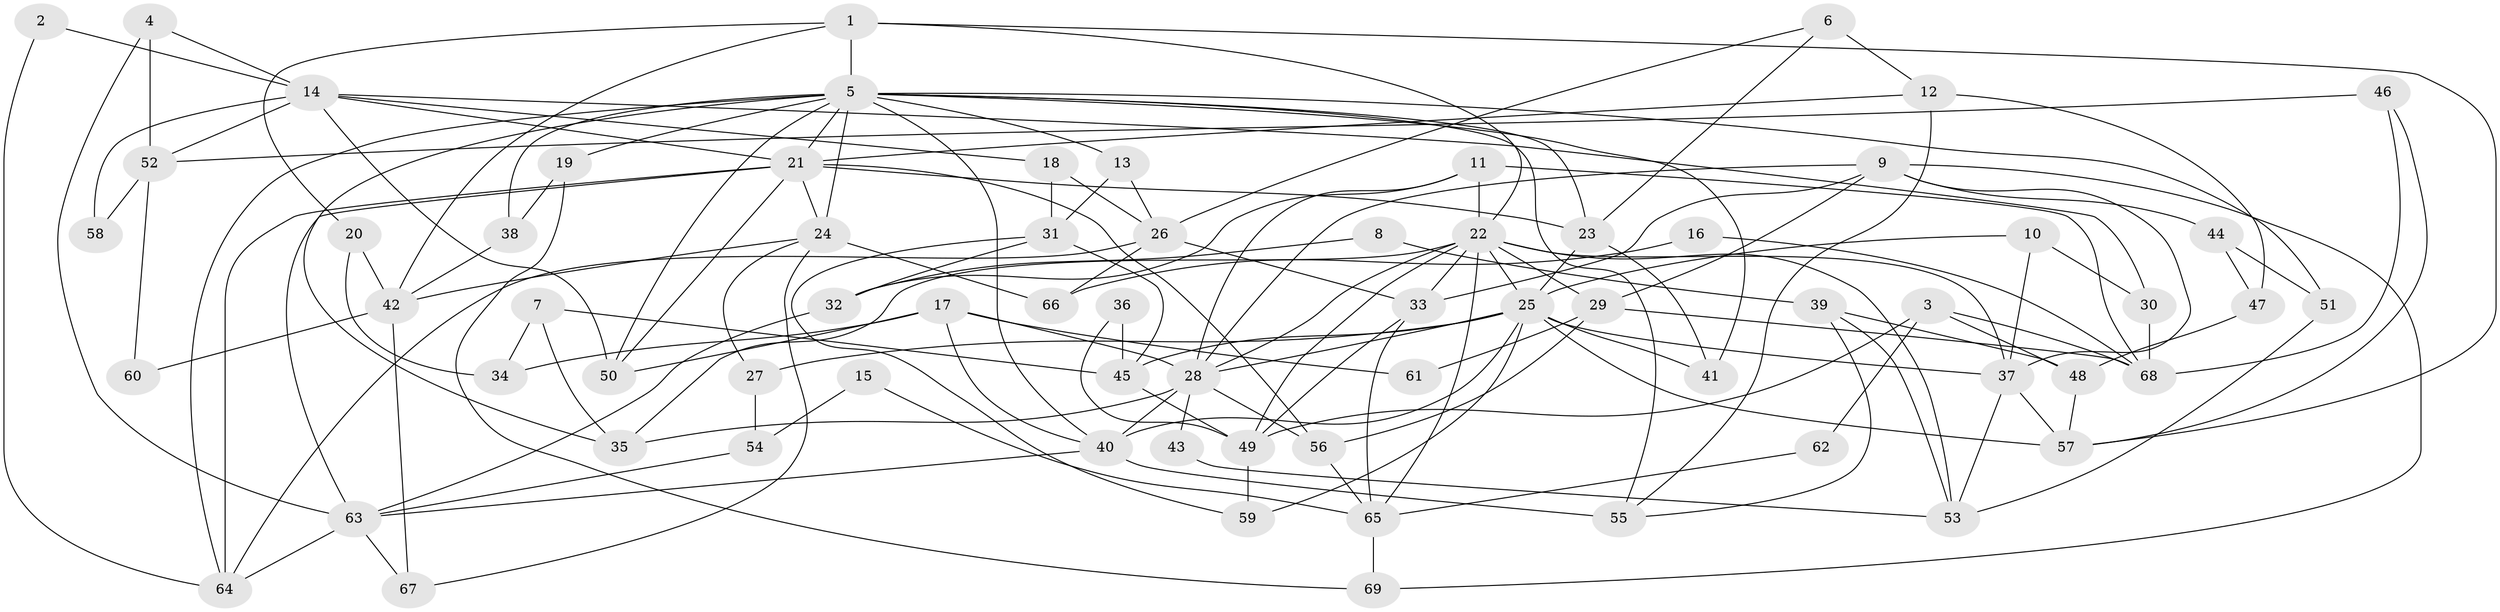 // original degree distribution, {3: 0.32653061224489793, 2: 0.12244897959183673, 4: 0.21428571428571427, 8: 0.02040816326530612, 6: 0.1326530612244898, 5: 0.16326530612244897, 7: 0.02040816326530612}
// Generated by graph-tools (version 1.1) at 2025/50/03/04/25 22:50:49]
// undirected, 69 vertices, 152 edges
graph export_dot {
  node [color=gray90,style=filled];
  1;
  2;
  3;
  4;
  5;
  6;
  7;
  8;
  9;
  10;
  11;
  12;
  13;
  14;
  15;
  16;
  17;
  18;
  19;
  20;
  21;
  22;
  23;
  24;
  25;
  26;
  27;
  28;
  29;
  30;
  31;
  32;
  33;
  34;
  35;
  36;
  37;
  38;
  39;
  40;
  41;
  42;
  43;
  44;
  45;
  46;
  47;
  48;
  49;
  50;
  51;
  52;
  53;
  54;
  55;
  56;
  57;
  58;
  59;
  60;
  61;
  62;
  63;
  64;
  65;
  66;
  67;
  68;
  69;
  1 -- 5 [weight=3.0];
  1 -- 20 [weight=1.0];
  1 -- 22 [weight=1.0];
  1 -- 42 [weight=1.0];
  1 -- 57 [weight=1.0];
  2 -- 14 [weight=1.0];
  2 -- 64 [weight=1.0];
  3 -- 48 [weight=1.0];
  3 -- 49 [weight=1.0];
  3 -- 62 [weight=1.0];
  3 -- 68 [weight=1.0];
  4 -- 14 [weight=1.0];
  4 -- 52 [weight=1.0];
  4 -- 63 [weight=1.0];
  5 -- 13 [weight=1.0];
  5 -- 19 [weight=1.0];
  5 -- 21 [weight=1.0];
  5 -- 23 [weight=1.0];
  5 -- 24 [weight=4.0];
  5 -- 35 [weight=1.0];
  5 -- 38 [weight=1.0];
  5 -- 40 [weight=1.0];
  5 -- 41 [weight=1.0];
  5 -- 50 [weight=1.0];
  5 -- 51 [weight=1.0];
  5 -- 55 [weight=3.0];
  5 -- 64 [weight=1.0];
  6 -- 12 [weight=1.0];
  6 -- 23 [weight=1.0];
  6 -- 26 [weight=1.0];
  7 -- 34 [weight=1.0];
  7 -- 35 [weight=1.0];
  7 -- 45 [weight=1.0];
  8 -- 32 [weight=1.0];
  8 -- 39 [weight=1.0];
  9 -- 28 [weight=1.0];
  9 -- 29 [weight=1.0];
  9 -- 33 [weight=1.0];
  9 -- 37 [weight=1.0];
  9 -- 44 [weight=1.0];
  9 -- 69 [weight=1.0];
  10 -- 25 [weight=1.0];
  10 -- 30 [weight=1.0];
  10 -- 37 [weight=1.0];
  11 -- 22 [weight=2.0];
  11 -- 28 [weight=1.0];
  11 -- 32 [weight=1.0];
  11 -- 68 [weight=1.0];
  12 -- 21 [weight=1.0];
  12 -- 47 [weight=1.0];
  12 -- 55 [weight=1.0];
  13 -- 26 [weight=1.0];
  13 -- 31 [weight=1.0];
  14 -- 18 [weight=1.0];
  14 -- 21 [weight=1.0];
  14 -- 30 [weight=1.0];
  14 -- 50 [weight=1.0];
  14 -- 52 [weight=1.0];
  14 -- 58 [weight=1.0];
  15 -- 54 [weight=1.0];
  15 -- 65 [weight=1.0];
  16 -- 66 [weight=1.0];
  16 -- 68 [weight=1.0];
  17 -- 28 [weight=1.0];
  17 -- 34 [weight=1.0];
  17 -- 40 [weight=1.0];
  17 -- 50 [weight=1.0];
  17 -- 61 [weight=1.0];
  18 -- 26 [weight=1.0];
  18 -- 31 [weight=1.0];
  19 -- 38 [weight=1.0];
  19 -- 69 [weight=1.0];
  20 -- 34 [weight=1.0];
  20 -- 42 [weight=1.0];
  21 -- 23 [weight=1.0];
  21 -- 24 [weight=2.0];
  21 -- 50 [weight=1.0];
  21 -- 56 [weight=1.0];
  21 -- 63 [weight=1.0];
  21 -- 64 [weight=1.0];
  22 -- 25 [weight=2.0];
  22 -- 28 [weight=1.0];
  22 -- 29 [weight=1.0];
  22 -- 33 [weight=2.0];
  22 -- 35 [weight=1.0];
  22 -- 37 [weight=1.0];
  22 -- 49 [weight=1.0];
  22 -- 53 [weight=1.0];
  22 -- 65 [weight=1.0];
  23 -- 25 [weight=1.0];
  23 -- 41 [weight=1.0];
  24 -- 27 [weight=1.0];
  24 -- 42 [weight=1.0];
  24 -- 66 [weight=1.0];
  24 -- 67 [weight=1.0];
  25 -- 27 [weight=1.0];
  25 -- 28 [weight=1.0];
  25 -- 37 [weight=1.0];
  25 -- 40 [weight=3.0];
  25 -- 41 [weight=1.0];
  25 -- 45 [weight=1.0];
  25 -- 57 [weight=2.0];
  25 -- 59 [weight=1.0];
  26 -- 33 [weight=1.0];
  26 -- 64 [weight=1.0];
  26 -- 66 [weight=1.0];
  27 -- 54 [weight=1.0];
  28 -- 35 [weight=1.0];
  28 -- 40 [weight=1.0];
  28 -- 43 [weight=1.0];
  28 -- 56 [weight=1.0];
  29 -- 56 [weight=1.0];
  29 -- 61 [weight=1.0];
  29 -- 68 [weight=1.0];
  30 -- 68 [weight=1.0];
  31 -- 32 [weight=1.0];
  31 -- 45 [weight=1.0];
  31 -- 59 [weight=1.0];
  32 -- 63 [weight=1.0];
  33 -- 49 [weight=1.0];
  33 -- 65 [weight=1.0];
  36 -- 45 [weight=1.0];
  36 -- 49 [weight=1.0];
  37 -- 53 [weight=1.0];
  37 -- 57 [weight=1.0];
  38 -- 42 [weight=1.0];
  39 -- 48 [weight=1.0];
  39 -- 53 [weight=1.0];
  39 -- 55 [weight=1.0];
  40 -- 55 [weight=1.0];
  40 -- 63 [weight=1.0];
  42 -- 60 [weight=1.0];
  42 -- 67 [weight=1.0];
  43 -- 53 [weight=1.0];
  44 -- 47 [weight=1.0];
  44 -- 51 [weight=1.0];
  45 -- 49 [weight=1.0];
  46 -- 52 [weight=1.0];
  46 -- 57 [weight=1.0];
  46 -- 68 [weight=1.0];
  47 -- 48 [weight=1.0];
  48 -- 57 [weight=1.0];
  49 -- 59 [weight=1.0];
  51 -- 53 [weight=1.0];
  52 -- 58 [weight=1.0];
  52 -- 60 [weight=1.0];
  54 -- 63 [weight=1.0];
  56 -- 65 [weight=1.0];
  62 -- 65 [weight=1.0];
  63 -- 64 [weight=1.0];
  63 -- 67 [weight=1.0];
  65 -- 69 [weight=1.0];
}
